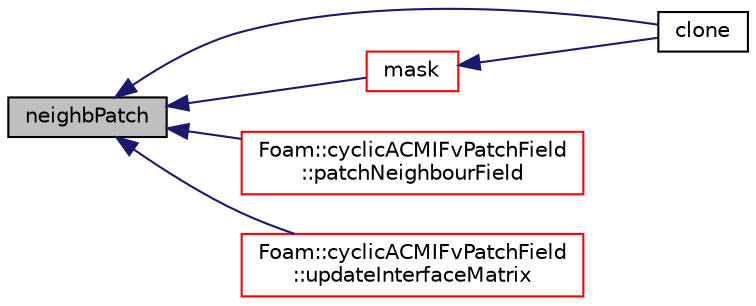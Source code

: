 digraph "neighbPatch"
{
  bgcolor="transparent";
  edge [fontname="Helvetica",fontsize="10",labelfontname="Helvetica",labelfontsize="10"];
  node [fontname="Helvetica",fontsize="10",shape=record];
  rankdir="LR";
  Node1 [label="neighbPatch",height=0.2,width=0.4,color="black", fillcolor="grey75", style="filled", fontcolor="black"];
  Node1 -> Node2 [dir="back",color="midnightblue",fontsize="10",style="solid",fontname="Helvetica"];
  Node2 [label="clone",height=0.2,width=0.4,color="black",URL="$a00465.html#ab8ac97614cdfea53505e8e163abf004f",tooltip="Construct and return a clone, resetting the face list. "];
  Node1 -> Node3 [dir="back",color="midnightblue",fontsize="10",style="solid",fontname="Helvetica"];
  Node3 [label="mask",height=0.2,width=0.4,color="red",URL="$a00465.html#a1e5b47cefdaa80e24f92c78c104bba8b",tooltip="Mask field where 1 = overlap, 0 = no-overlap. "];
  Node3 -> Node2 [dir="back",color="midnightblue",fontsize="10",style="solid",fontname="Helvetica"];
  Node1 -> Node4 [dir="back",color="midnightblue",fontsize="10",style="solid",fontname="Helvetica"];
  Node4 [label="Foam::cyclicACMIFvPatchField\l::patchNeighbourField",height=0.2,width=0.4,color="red",URL="$a00457.html#a8fe5ae87f45aa7d5548d6503d803e4f1",tooltip="Return neighbour coupled internal cell data. "];
  Node1 -> Node5 [dir="back",color="midnightblue",fontsize="10",style="solid",fontname="Helvetica"];
  Node5 [label="Foam::cyclicACMIFvPatchField\l::updateInterfaceMatrix",height=0.2,width=0.4,color="red",URL="$a00457.html#a3b5b6785a1111fdddd5e701dbf498a34",tooltip="Update result field based on interface functionality. "];
}

